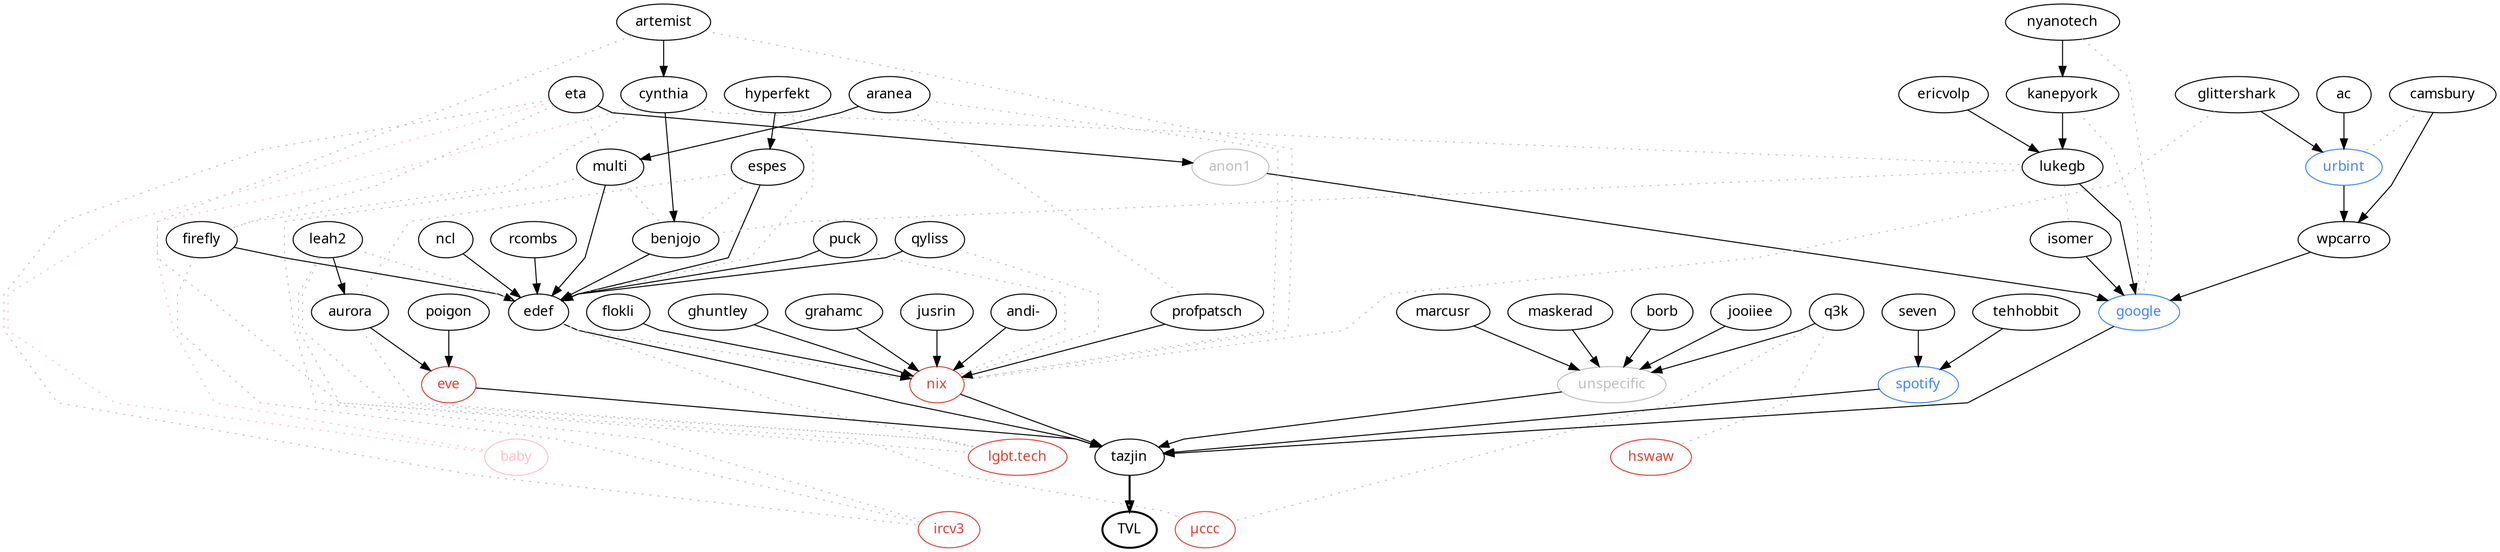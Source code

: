 digraph tvl {
  node [fontname = "JetBrains Mono"];
  overlap = false;
  splines = polyline;

  TVL [style="bold" href="http://tvl.fyi"];
  tazjin -> TVL [style="bold"];

  // people
  subgraph {
    ac [href="https://the-alex.github.io/about/"];
    andi [label="andi-" href="https://andreas.rammhold.de/"];
    anon1 [color="grey" fontcolor="grey"];
    aranea;
    artemist [href="https://artem.ist/"];
    aurora [href="https://nonegenderleftfox.aventine.se/"];
    benjojo [href="https://benjojo.co.uk/"];
    borb [href="https://twitter.com/FR31H31T"];
    camsbury [href="https://camsbury.com/"];
    cynthia [href="https://cynthia.re/"];
    edef [href="https://edef.eu/files/edef.hs"];
    ericvolp [href="https://ericv.me"];
    espes;
    eta [href="https://theta.eu.org/"];
    firefly [href="http://firefly.nu/"];
    flokli [href="https://flokli.de/"];
    ghuntley [href="https://ghuntley.com/"];
    glittershark [href="http://gws.fyi"];
    grahamc [href="https://grahamc.com/"];
    hyperfekt [href="https://hyperfekt.net"];
    isomer [href="https://www.lorier.net/"];
    jooiiee [href="https://jooiiee.se/"];
    jusrin [href="https://jusrin.dev/"];
    kanepyork [href="https://social.wxcafe.net/@riking"];
    leah2 [href="https://leahneukirchen.org/"];
    lukegb [href="https://lukegb.com/"];
    marcusr [href="http://marcus.nordaaker.com/"];
    maskerad [href="https://femalelegends.com/"];
    multi [href="https://1.0.168.192.in-addr.xyz/"];
    ncl;
    nyanotech [href="https://twitter.com/nyanotech"];
    poigon;
    profpatsch [href="http://profpatsch.de/"];
    puck [href="https://puckipedia.com/"];
    q3k [href="https://q3k.org/"];
    qyliss [href="https://alyssa.is"];
    rcombs [href="http://rcombs.me/"];
    seven [href="https://open.spotify.com/user/so7"];
    tazjin [href="https://tazj.in/"];
    tehhobbit;
    wpcarro [href="https://wpcarro.dev/"];
  }

  // companies (blue)
  subgraph {
    node [color="#4285f4" fontcolor="#4285f4"];
    spotify [href="https://www.spotify.com/"];
    google [href="https://www.google.com/"];
    urbint [href="https://www.urbint.com/"];
  }

  // communities? (red)
  subgraph {
    node [color="#db4437" fontcolor="#db4437"];
    eve [href="https://www.eveonline.com/"];
    nix [href="https://nixos.org/nix/"];
    ircv3 [href="https://ircv3.net/"];
    lgbtslack [label="lgbt.tech" href="https://lgbtq.technology/"];
    muccc [label="µccc" href="https://muc.ccc.de/"];
    hswaw [href="https://hackerspace.pl/"];
  }

  // special
  subgraph {
    baby [color="pink" fontcolor="pink" href="https://cynthia.re/s/baby"];
    unspecific [color="grey" fontcolor="grey"];
  }

  // primary edges (how did they end up in TVL?)
  subgraph {
    // Direct edges
    nix -> tazjin;
    spotify -> tazjin;
    google -> tazjin;
    eve -> tazjin;
    unspecific -> tazjin;
    edef -> tazjin;

    // via nix
    jusrin -> nix;
    ghuntley -> nix;
    flokli -> nix;
    andi -> nix;
    grahamc -> nix;
    profpatsch -> nix;

    // via edef
    benjojo -> edef;
    espes -> edef;
    firefly -> edef;
    leah2 -> aurora;
    multi -> edef;
    ncl -> edef;
    puck -> edef;
    qyliss -> edef;
    rcombs -> edef;

    // via spotify
    tehhobbit -> spotify;
    seven -> spotify;

    // via google
    lukegb -> google;
    isomer -> google;
    wpcarro -> google;

    // via urbint
    ac -> urbint;
    glittershark -> urbint;

    // random primary
    urbint -> wpcarro;
    camsbury -> wpcarro;
    anon1 -> google;
    aranea -> multi;
    artemist -> cynthia;
    aurora -> eve;
    borb -> unspecific;
    cynthia -> benjojo;
    eta -> anon1;
    ericvolp -> lukegb;
    jooiiee -> unspecific;
    kanepyork -> lukegb;
    marcusr -> unspecific;
    maskerad -> unspecific;
    nyanotech -> kanepyork;
    poigon -> eve;
    q3k -> unspecific;
    hyperfekt -> espes;
  }

  // secondary edges (how are they connected otherwise?)
  subgraph {
    edge [weight=0 style="dotted" color="grey" arrowhead="none"];

    // lgbt slack
    aurora -> lgbtslack;
    leah2 -> lgbtslack;
    edef -> lgbtslack;
    artemist -> lgbtslack;

    // ircv3
    multi -> ircv3;
    eta -> ircv3;
    firefly -> ircv3;

    // µccc
    leah2 -> muccc;
    q3k -> muccc;

    // hswaw
    q3k -> hswaw;

    // random
    leah2 -> edef;
    lukegb -> isomer;
    eta -> multi;
    eta -> firefly;
    cynthia -> firefly;
    cynthia -> lukegb;
    kanepyork -> google;
    nyanotech -> google;
    lukegb -> benjojo;
    multi -> benjojo;
    espes -> benjojo;
    espes -> aurora;
    puck -> nix;
    qyliss -> nix;
    glittershark -> nix;
    edef -> nix;
    aranea -> nix;
    aranea -> profpatsch;
    artemist -> nix;
    hyperfekt -> edef;
    camsbury -> urbint;
  }

  // baby
  subgraph {
    edge [weight=0 style="dotted" color="pink" arrowhead="none"];
    cynthia -> baby;
    eta -> baby;
  }
}
